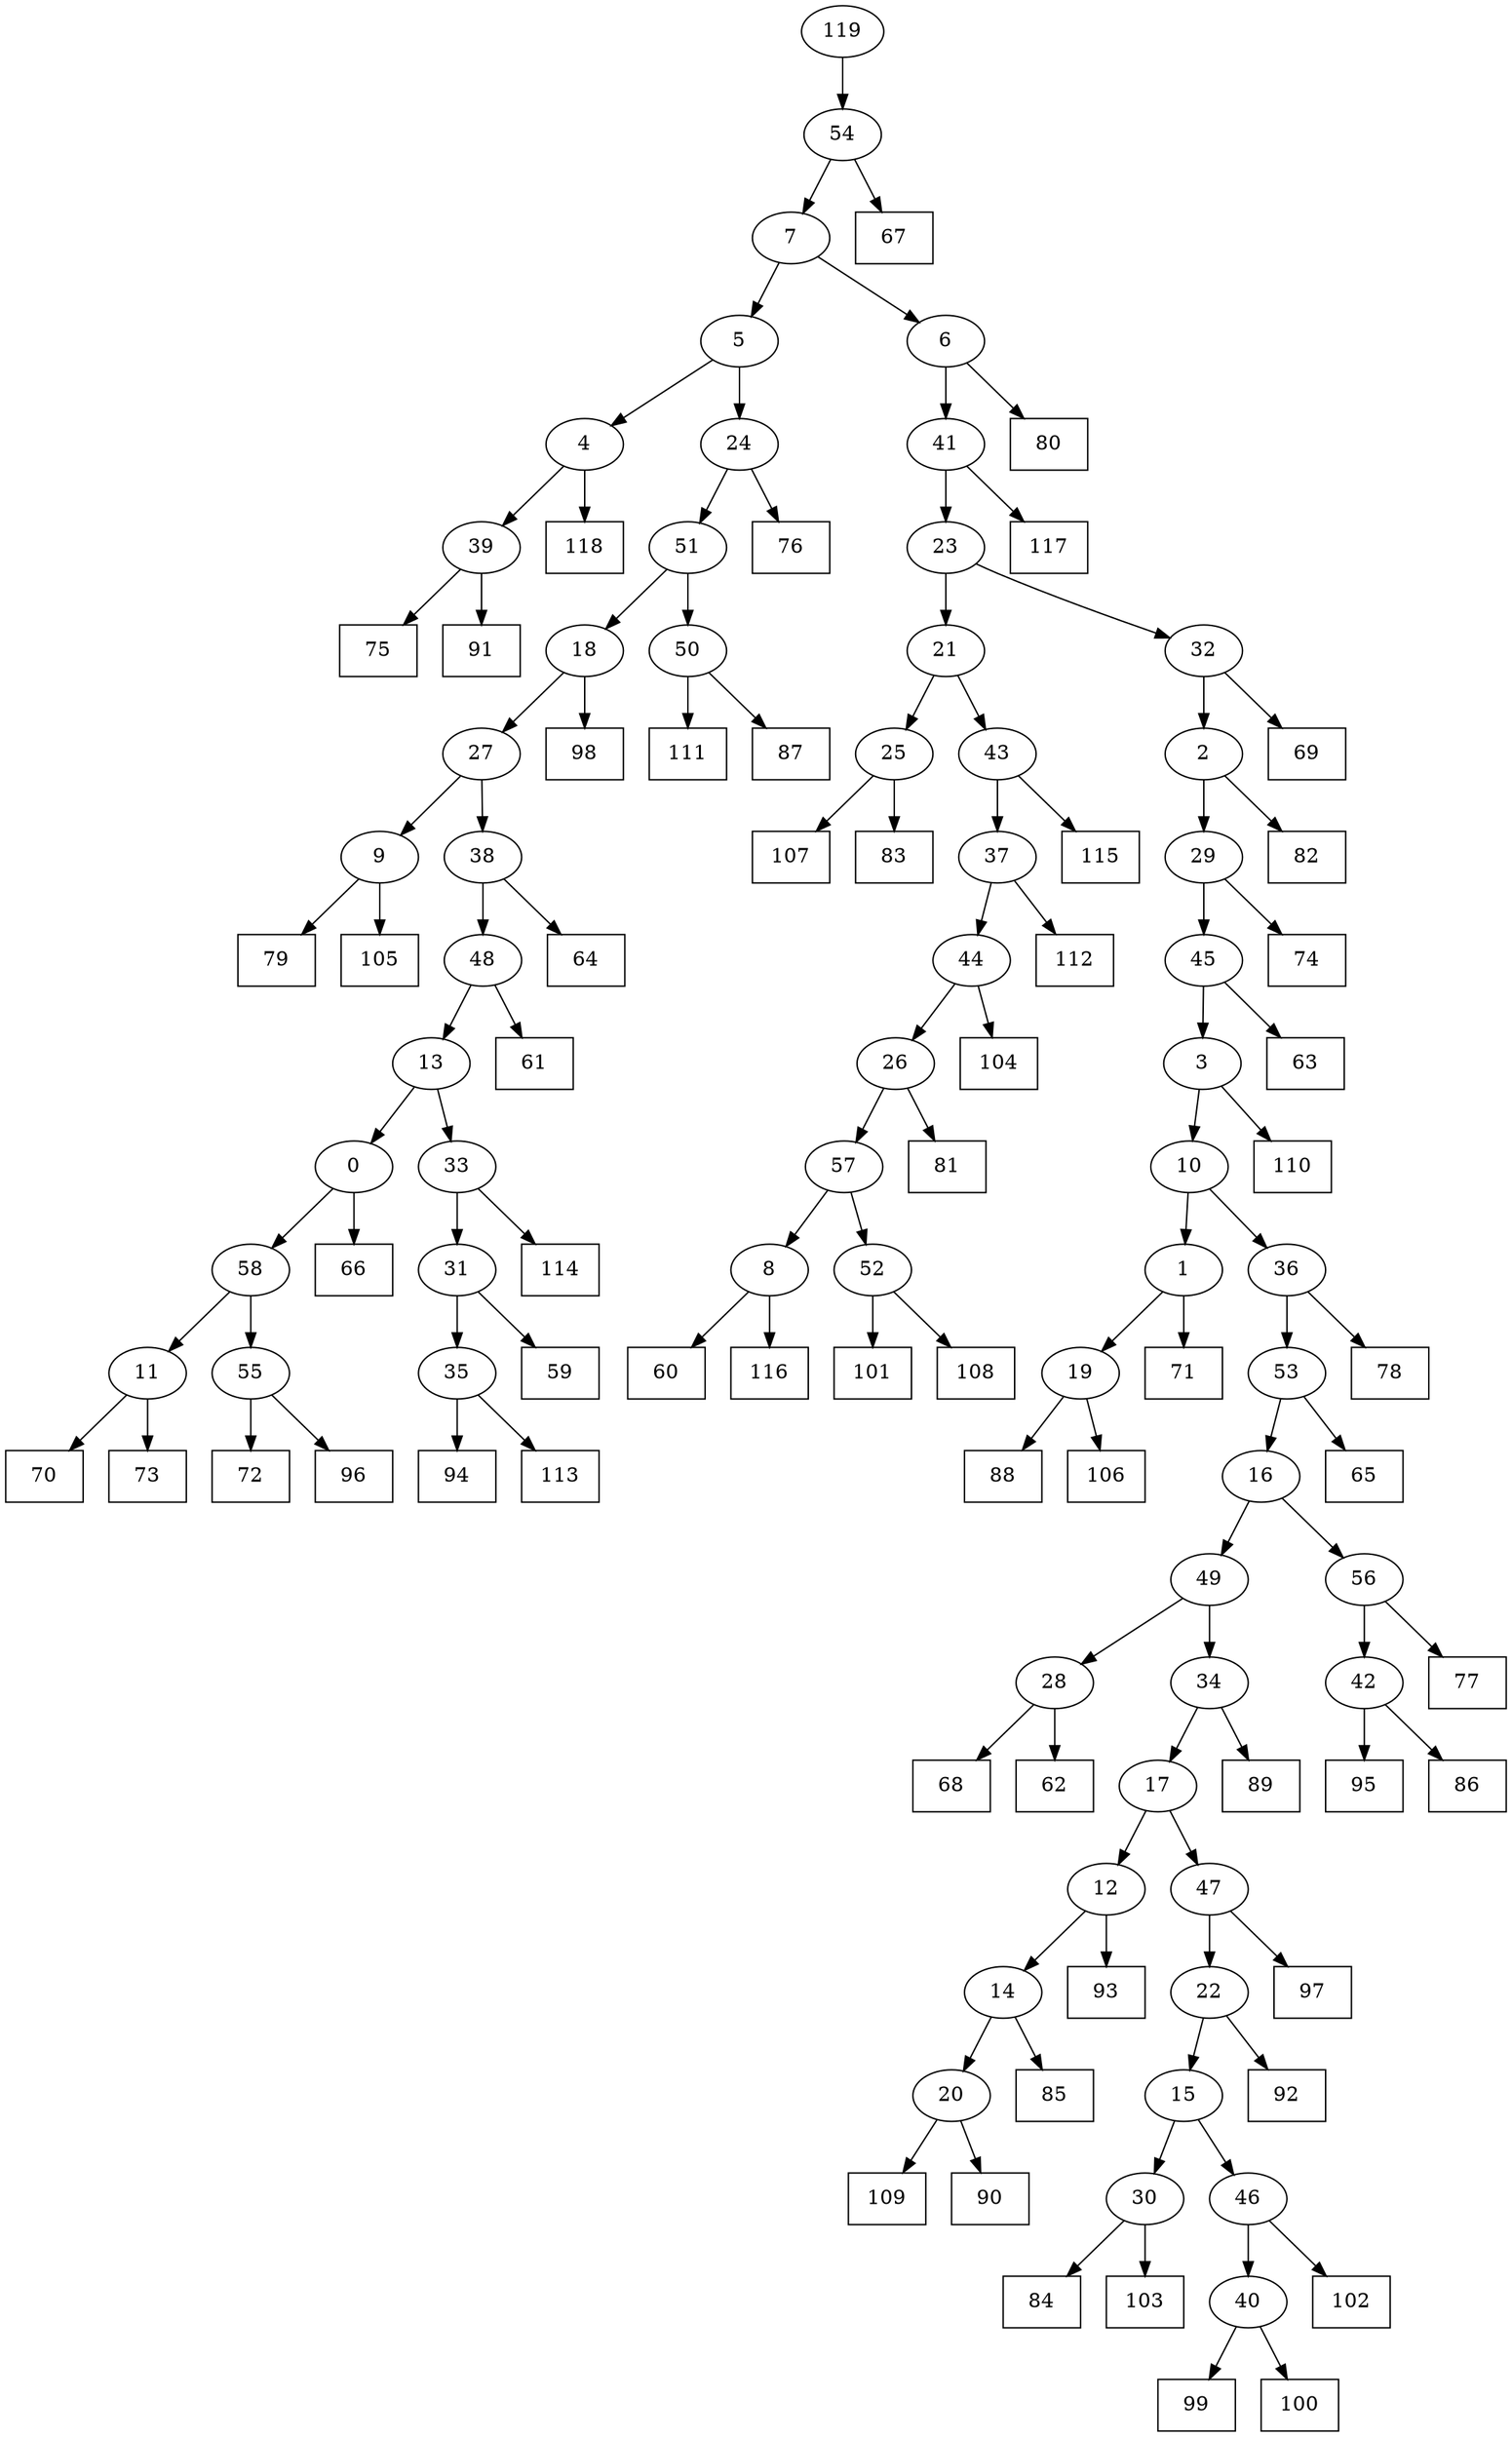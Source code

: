 digraph G {
0[label="0"];
1[label="1"];
2[label="2"];
3[label="3"];
4[label="4"];
5[label="5"];
6[label="6"];
7[label="7"];
8[label="8"];
9[label="9"];
10[label="10"];
11[label="11"];
12[label="12"];
13[label="13"];
14[label="14"];
15[label="15"];
16[label="16"];
17[label="17"];
18[label="18"];
19[label="19"];
20[label="20"];
21[label="21"];
22[label="22"];
23[label="23"];
24[label="24"];
25[label="25"];
26[label="26"];
27[label="27"];
28[label="28"];
29[label="29"];
30[label="30"];
31[label="31"];
32[label="32"];
33[label="33"];
34[label="34"];
35[label="35"];
36[label="36"];
37[label="37"];
38[label="38"];
39[label="39"];
40[label="40"];
41[label="41"];
42[label="42"];
43[label="43"];
44[label="44"];
45[label="45"];
46[label="46"];
47[label="47"];
48[label="48"];
49[label="49"];
50[label="50"];
51[label="51"];
52[label="52"];
53[label="53"];
54[label="54"];
55[label="55"];
56[label="56"];
57[label="57"];
58[label="58"];
59[shape=box,label="114"];
60[shape=box,label="71"];
61[shape=box,label="64"];
62[shape=box,label="74"];
63[shape=box,label="104"];
64[shape=box,label="76"];
65[shape=box,label="117"];
66[shape=box,label="95"];
67[shape=box,label="81"];
68[shape=box,label="69"];
69[shape=box,label="88"];
70[shape=box,label="82"];
71[shape=box,label="66"];
72[shape=box,label="109"];
73[shape=box,label="67"];
74[shape=box,label="98"];
75[shape=box,label="60"];
76[shape=box,label="75"];
77[shape=box,label="79"];
78[shape=box,label="77"];
79[shape=box,label="70"];
80[shape=box,label="111"];
81[shape=box,label="72"];
82[shape=box,label="101"];
83[shape=box,label="59"];
84[shape=box,label="97"];
85[shape=box,label="89"];
86[shape=box,label="86"];
87[shape=box,label="61"];
88[shape=box,label="116"];
89[shape=box,label="118"];
90[shape=box,label="73"];
91[shape=box,label="107"];
92[shape=box,label="85"];
93[shape=box,label="90"];
94[shape=box,label="112"];
95[shape=box,label="99"];
96[shape=box,label="105"];
97[shape=box,label="78"];
98[shape=box,label="84"];
99[shape=box,label="96"];
100[shape=box,label="93"];
101[shape=box,label="94"];
102[shape=box,label="113"];
103[shape=box,label="106"];
104[shape=box,label="68"];
105[shape=box,label="100"];
106[shape=box,label="108"];
107[shape=box,label="92"];
108[shape=box,label="87"];
109[shape=box,label="115"];
110[shape=box,label="80"];
111[shape=box,label="102"];
112[shape=box,label="62"];
113[shape=box,label="91"];
114[shape=box,label="63"];
115[shape=box,label="83"];
116[shape=box,label="65"];
117[shape=box,label="110"];
118[shape=box,label="103"];
119[label="119"];
46->111 ;
14->92 ;
9->96 ;
50->108 ;
24->64 ;
0->58 ;
38->48 ;
8->88 ;
44->63 ;
11->90 ;
12->14 ;
55->81 ;
119->54 ;
27->9 ;
9->77 ;
39->76 ;
3->10 ;
1->19 ;
19->69 ;
31->35 ;
29->45 ;
35->101 ;
35->102 ;
58->55 ;
30->118 ;
32->68 ;
2->29 ;
28->112 ;
30->98 ;
53->116 ;
42->66 ;
34->17 ;
43->109 ;
55->99 ;
45->3 ;
40->95 ;
37->94 ;
38->61 ;
50->80 ;
10->36 ;
20->93 ;
40->105 ;
6->41 ;
34->85 ;
11->79 ;
54->7 ;
51->18 ;
49->34 ;
25->91 ;
24->51 ;
51->50 ;
31->83 ;
52->82 ;
56->78 ;
41->65 ;
44->26 ;
26->57 ;
1->60 ;
36->53 ;
54->73 ;
22->15 ;
21->25 ;
2->70 ;
3->117 ;
28->104 ;
29->62 ;
47->84 ;
45->114 ;
33->31 ;
7->5 ;
5->24 ;
10->1 ;
27->38 ;
41->23 ;
16->56 ;
48->87 ;
56->42 ;
42->86 ;
17->47 ;
43->37 ;
36->97 ;
13->0 ;
0->71 ;
15->30 ;
16->49 ;
49->28 ;
26->67 ;
17->12 ;
12->100 ;
23->21 ;
21->43 ;
18->27 ;
57->8 ;
8->75 ;
58->11 ;
23->32 ;
32->2 ;
53->16 ;
14->20 ;
20->72 ;
5->4 ;
4->89 ;
19->103 ;
47->22 ;
22->107 ;
37->44 ;
15->46 ;
46->40 ;
18->74 ;
39->113 ;
25->115 ;
57->52 ;
52->106 ;
33->59 ;
48->13 ;
13->33 ;
4->39 ;
7->6 ;
6->110 ;
}
